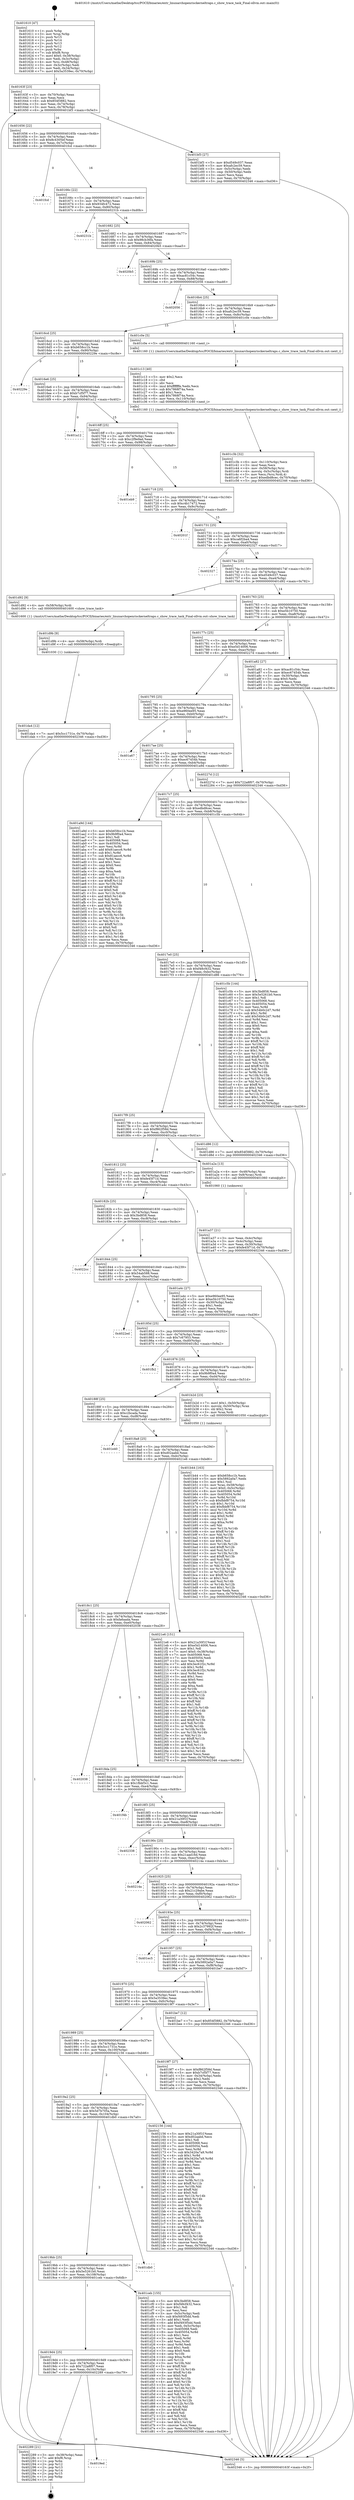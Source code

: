 digraph "0x401610" {
  label = "0x401610 (/mnt/c/Users/mathe/Desktop/tcc/POCII/binaries/extr_linuxarchopenrisckerneltraps.c_show_trace_task_Final-ollvm.out::main(0))"
  labelloc = "t"
  node[shape=record]

  Entry [label="",width=0.3,height=0.3,shape=circle,fillcolor=black,style=filled]
  "0x40163f" [label="{
     0x40163f [23]\l
     | [instrs]\l
     &nbsp;&nbsp;0x40163f \<+3\>: mov -0x70(%rbp),%eax\l
     &nbsp;&nbsp;0x401642 \<+2\>: mov %eax,%ecx\l
     &nbsp;&nbsp;0x401644 \<+6\>: sub $0x854f3882,%ecx\l
     &nbsp;&nbsp;0x40164a \<+3\>: mov %eax,-0x74(%rbp)\l
     &nbsp;&nbsp;0x40164d \<+3\>: mov %ecx,-0x78(%rbp)\l
     &nbsp;&nbsp;0x401650 \<+6\>: je 0000000000401bf3 \<main+0x5e3\>\l
  }"]
  "0x401bf3" [label="{
     0x401bf3 [27]\l
     | [instrs]\l
     &nbsp;&nbsp;0x401bf3 \<+5\>: mov $0xd549c037,%eax\l
     &nbsp;&nbsp;0x401bf8 \<+5\>: mov $0xafc2ec59,%ecx\l
     &nbsp;&nbsp;0x401bfd \<+3\>: mov -0x5c(%rbp),%edx\l
     &nbsp;&nbsp;0x401c00 \<+3\>: cmp -0x50(%rbp),%edx\l
     &nbsp;&nbsp;0x401c03 \<+3\>: cmovl %ecx,%eax\l
     &nbsp;&nbsp;0x401c06 \<+3\>: mov %eax,-0x70(%rbp)\l
     &nbsp;&nbsp;0x401c09 \<+5\>: jmp 0000000000402346 \<main+0xd36\>\l
  }"]
  "0x401656" [label="{
     0x401656 [22]\l
     | [instrs]\l
     &nbsp;&nbsp;0x401656 \<+5\>: jmp 000000000040165b \<main+0x4b\>\l
     &nbsp;&nbsp;0x40165b \<+3\>: mov -0x74(%rbp),%eax\l
     &nbsp;&nbsp;0x40165e \<+5\>: sub $0x8c4305ef,%eax\l
     &nbsp;&nbsp;0x401663 \<+3\>: mov %eax,-0x7c(%rbp)\l
     &nbsp;&nbsp;0x401666 \<+6\>: je 0000000000401fcd \<main+0x9bd\>\l
  }"]
  Exit [label="",width=0.3,height=0.3,shape=circle,fillcolor=black,style=filled,peripheries=2]
  "0x401fcd" [label="{
     0x401fcd\l
  }", style=dashed]
  "0x40166c" [label="{
     0x40166c [22]\l
     | [instrs]\l
     &nbsp;&nbsp;0x40166c \<+5\>: jmp 0000000000401671 \<main+0x61\>\l
     &nbsp;&nbsp;0x401671 \<+3\>: mov -0x74(%rbp),%eax\l
     &nbsp;&nbsp;0x401674 \<+5\>: sub $0x934fc472,%eax\l
     &nbsp;&nbsp;0x401679 \<+3\>: mov %eax,-0x80(%rbp)\l
     &nbsp;&nbsp;0x40167c \<+6\>: je 000000000040231b \<main+0xd0b\>\l
  }"]
  "0x4019ed" [label="{
     0x4019ed\l
  }", style=dashed]
  "0x40231b" [label="{
     0x40231b\l
  }", style=dashed]
  "0x401682" [label="{
     0x401682 [25]\l
     | [instrs]\l
     &nbsp;&nbsp;0x401682 \<+5\>: jmp 0000000000401687 \<main+0x77\>\l
     &nbsp;&nbsp;0x401687 \<+3\>: mov -0x74(%rbp),%eax\l
     &nbsp;&nbsp;0x40168a \<+5\>: sub $0x98cb36fa,%eax\l
     &nbsp;&nbsp;0x40168f \<+6\>: mov %eax,-0x84(%rbp)\l
     &nbsp;&nbsp;0x401695 \<+6\>: je 00000000004020b5 \<main+0xaa5\>\l
  }"]
  "0x402289" [label="{
     0x402289 [21]\l
     | [instrs]\l
     &nbsp;&nbsp;0x402289 \<+3\>: mov -0x38(%rbp),%eax\l
     &nbsp;&nbsp;0x40228c \<+7\>: add $0xf8,%rsp\l
     &nbsp;&nbsp;0x402293 \<+1\>: pop %rbx\l
     &nbsp;&nbsp;0x402294 \<+2\>: pop %r12\l
     &nbsp;&nbsp;0x402296 \<+2\>: pop %r13\l
     &nbsp;&nbsp;0x402298 \<+2\>: pop %r14\l
     &nbsp;&nbsp;0x40229a \<+2\>: pop %r15\l
     &nbsp;&nbsp;0x40229c \<+1\>: pop %rbp\l
     &nbsp;&nbsp;0x40229d \<+1\>: ret\l
  }"]
  "0x4020b5" [label="{
     0x4020b5\l
  }", style=dashed]
  "0x40169b" [label="{
     0x40169b [25]\l
     | [instrs]\l
     &nbsp;&nbsp;0x40169b \<+5\>: jmp 00000000004016a0 \<main+0x90\>\l
     &nbsp;&nbsp;0x4016a0 \<+3\>: mov -0x74(%rbp),%eax\l
     &nbsp;&nbsp;0x4016a3 \<+5\>: sub $0xac81c54c,%eax\l
     &nbsp;&nbsp;0x4016a8 \<+6\>: mov %eax,-0x88(%rbp)\l
     &nbsp;&nbsp;0x4016ae \<+6\>: je 0000000000402056 \<main+0xa46\>\l
  }"]
  "0x401da4" [label="{
     0x401da4 [12]\l
     | [instrs]\l
     &nbsp;&nbsp;0x401da4 \<+7\>: movl $0x5cc1731e,-0x70(%rbp)\l
     &nbsp;&nbsp;0x401dab \<+5\>: jmp 0000000000402346 \<main+0xd36\>\l
  }"]
  "0x402056" [label="{
     0x402056\l
  }", style=dashed]
  "0x4016b4" [label="{
     0x4016b4 [25]\l
     | [instrs]\l
     &nbsp;&nbsp;0x4016b4 \<+5\>: jmp 00000000004016b9 \<main+0xa9\>\l
     &nbsp;&nbsp;0x4016b9 \<+3\>: mov -0x74(%rbp),%eax\l
     &nbsp;&nbsp;0x4016bc \<+5\>: sub $0xafc2ec59,%eax\l
     &nbsp;&nbsp;0x4016c1 \<+6\>: mov %eax,-0x8c(%rbp)\l
     &nbsp;&nbsp;0x4016c7 \<+6\>: je 0000000000401c0e \<main+0x5fe\>\l
  }"]
  "0x401d9b" [label="{
     0x401d9b [9]\l
     | [instrs]\l
     &nbsp;&nbsp;0x401d9b \<+4\>: mov -0x58(%rbp),%rdi\l
     &nbsp;&nbsp;0x401d9f \<+5\>: call 0000000000401030 \<free@plt\>\l
     | [calls]\l
     &nbsp;&nbsp;0x401030 \{1\} (unknown)\l
  }"]
  "0x401c0e" [label="{
     0x401c0e [5]\l
     | [instrs]\l
     &nbsp;&nbsp;0x401c0e \<+5\>: call 0000000000401160 \<next_i\>\l
     | [calls]\l
     &nbsp;&nbsp;0x401160 \{1\} (/mnt/c/Users/mathe/Desktop/tcc/POCII/binaries/extr_linuxarchopenrisckerneltraps.c_show_trace_task_Final-ollvm.out::next_i)\l
  }"]
  "0x4016cd" [label="{
     0x4016cd [25]\l
     | [instrs]\l
     &nbsp;&nbsp;0x4016cd \<+5\>: jmp 00000000004016d2 \<main+0xc2\>\l
     &nbsp;&nbsp;0x4016d2 \<+3\>: mov -0x74(%rbp),%eax\l
     &nbsp;&nbsp;0x4016d5 \<+5\>: sub $0xb658cc1b,%eax\l
     &nbsp;&nbsp;0x4016da \<+6\>: mov %eax,-0x90(%rbp)\l
     &nbsp;&nbsp;0x4016e0 \<+6\>: je 000000000040229e \<main+0xc8e\>\l
  }"]
  "0x4019d4" [label="{
     0x4019d4 [25]\l
     | [instrs]\l
     &nbsp;&nbsp;0x4019d4 \<+5\>: jmp 00000000004019d9 \<main+0x3c9\>\l
     &nbsp;&nbsp;0x4019d9 \<+3\>: mov -0x74(%rbp),%eax\l
     &nbsp;&nbsp;0x4019dc \<+5\>: sub $0x722a8f07,%eax\l
     &nbsp;&nbsp;0x4019e1 \<+6\>: mov %eax,-0x10c(%rbp)\l
     &nbsp;&nbsp;0x4019e7 \<+6\>: je 0000000000402289 \<main+0xc79\>\l
  }"]
  "0x40229e" [label="{
     0x40229e\l
  }", style=dashed]
  "0x4016e6" [label="{
     0x4016e6 [25]\l
     | [instrs]\l
     &nbsp;&nbsp;0x4016e6 \<+5\>: jmp 00000000004016eb \<main+0xdb\>\l
     &nbsp;&nbsp;0x4016eb \<+3\>: mov -0x74(%rbp),%eax\l
     &nbsp;&nbsp;0x4016ee \<+5\>: sub $0xb7cf5f77,%eax\l
     &nbsp;&nbsp;0x4016f3 \<+6\>: mov %eax,-0x94(%rbp)\l
     &nbsp;&nbsp;0x4016f9 \<+6\>: je 0000000000401a12 \<main+0x402\>\l
  }"]
  "0x401ceb" [label="{
     0x401ceb [155]\l
     | [instrs]\l
     &nbsp;&nbsp;0x401ceb \<+5\>: mov $0x3bd858,%eax\l
     &nbsp;&nbsp;0x401cf0 \<+5\>: mov $0xf48cf432,%ecx\l
     &nbsp;&nbsp;0x401cf5 \<+2\>: mov $0x1,%dl\l
     &nbsp;&nbsp;0x401cf7 \<+2\>: xor %esi,%esi\l
     &nbsp;&nbsp;0x401cf9 \<+3\>: mov -0x5c(%rbp),%edi\l
     &nbsp;&nbsp;0x401cfc \<+6\>: sub $0xf493f5dd,%edi\l
     &nbsp;&nbsp;0x401d02 \<+3\>: add $0x1,%edi\l
     &nbsp;&nbsp;0x401d05 \<+6\>: add $0xf493f5dd,%edi\l
     &nbsp;&nbsp;0x401d0b \<+3\>: mov %edi,-0x5c(%rbp)\l
     &nbsp;&nbsp;0x401d0e \<+7\>: mov 0x405068,%edi\l
     &nbsp;&nbsp;0x401d15 \<+8\>: mov 0x405054,%r8d\l
     &nbsp;&nbsp;0x401d1d \<+3\>: sub $0x1,%esi\l
     &nbsp;&nbsp;0x401d20 \<+3\>: mov %edi,%r9d\l
     &nbsp;&nbsp;0x401d23 \<+3\>: add %esi,%r9d\l
     &nbsp;&nbsp;0x401d26 \<+4\>: imul %r9d,%edi\l
     &nbsp;&nbsp;0x401d2a \<+3\>: and $0x1,%edi\l
     &nbsp;&nbsp;0x401d2d \<+3\>: cmp $0x0,%edi\l
     &nbsp;&nbsp;0x401d30 \<+4\>: sete %r10b\l
     &nbsp;&nbsp;0x401d34 \<+4\>: cmp $0xa,%r8d\l
     &nbsp;&nbsp;0x401d38 \<+4\>: setl %r11b\l
     &nbsp;&nbsp;0x401d3c \<+3\>: mov %r10b,%bl\l
     &nbsp;&nbsp;0x401d3f \<+3\>: xor $0xff,%bl\l
     &nbsp;&nbsp;0x401d42 \<+3\>: mov %r11b,%r14b\l
     &nbsp;&nbsp;0x401d45 \<+4\>: xor $0xff,%r14b\l
     &nbsp;&nbsp;0x401d49 \<+3\>: xor $0x0,%dl\l
     &nbsp;&nbsp;0x401d4c \<+3\>: mov %bl,%r15b\l
     &nbsp;&nbsp;0x401d4f \<+4\>: and $0x0,%r15b\l
     &nbsp;&nbsp;0x401d53 \<+3\>: and %dl,%r10b\l
     &nbsp;&nbsp;0x401d56 \<+3\>: mov %r14b,%r12b\l
     &nbsp;&nbsp;0x401d59 \<+4\>: and $0x0,%r12b\l
     &nbsp;&nbsp;0x401d5d \<+3\>: and %dl,%r11b\l
     &nbsp;&nbsp;0x401d60 \<+3\>: or %r10b,%r15b\l
     &nbsp;&nbsp;0x401d63 \<+3\>: or %r11b,%r12b\l
     &nbsp;&nbsp;0x401d66 \<+3\>: xor %r12b,%r15b\l
     &nbsp;&nbsp;0x401d69 \<+3\>: or %r14b,%bl\l
     &nbsp;&nbsp;0x401d6c \<+3\>: xor $0xff,%bl\l
     &nbsp;&nbsp;0x401d6f \<+3\>: or $0x0,%dl\l
     &nbsp;&nbsp;0x401d72 \<+2\>: and %dl,%bl\l
     &nbsp;&nbsp;0x401d74 \<+3\>: or %bl,%r15b\l
     &nbsp;&nbsp;0x401d77 \<+4\>: test $0x1,%r15b\l
     &nbsp;&nbsp;0x401d7b \<+3\>: cmovne %ecx,%eax\l
     &nbsp;&nbsp;0x401d7e \<+3\>: mov %eax,-0x70(%rbp)\l
     &nbsp;&nbsp;0x401d81 \<+5\>: jmp 0000000000402346 \<main+0xd36\>\l
  }"]
  "0x401a12" [label="{
     0x401a12\l
  }", style=dashed]
  "0x4016ff" [label="{
     0x4016ff [25]\l
     | [instrs]\l
     &nbsp;&nbsp;0x4016ff \<+5\>: jmp 0000000000401704 \<main+0xf4\>\l
     &nbsp;&nbsp;0x401704 \<+3\>: mov -0x74(%rbp),%eax\l
     &nbsp;&nbsp;0x401707 \<+5\>: sub $0xc2f9e9ad,%eax\l
     &nbsp;&nbsp;0x40170c \<+6\>: mov %eax,-0x98(%rbp)\l
     &nbsp;&nbsp;0x401712 \<+6\>: je 0000000000401eb9 \<main+0x8a9\>\l
  }"]
  "0x4019bb" [label="{
     0x4019bb [25]\l
     | [instrs]\l
     &nbsp;&nbsp;0x4019bb \<+5\>: jmp 00000000004019c0 \<main+0x3b0\>\l
     &nbsp;&nbsp;0x4019c0 \<+3\>: mov -0x74(%rbp),%eax\l
     &nbsp;&nbsp;0x4019c3 \<+5\>: sub $0x5e5261b0,%eax\l
     &nbsp;&nbsp;0x4019c8 \<+6\>: mov %eax,-0x108(%rbp)\l
     &nbsp;&nbsp;0x4019ce \<+6\>: je 0000000000401ceb \<main+0x6db\>\l
  }"]
  "0x401eb9" [label="{
     0x401eb9\l
  }", style=dashed]
  "0x401718" [label="{
     0x401718 [25]\l
     | [instrs]\l
     &nbsp;&nbsp;0x401718 \<+5\>: jmp 000000000040171d \<main+0x10d\>\l
     &nbsp;&nbsp;0x40171d \<+3\>: mov -0x74(%rbp),%eax\l
     &nbsp;&nbsp;0x401720 \<+5\>: sub $0xc4b17472,%eax\l
     &nbsp;&nbsp;0x401725 \<+6\>: mov %eax,-0x9c(%rbp)\l
     &nbsp;&nbsp;0x40172b \<+6\>: je 000000000040201f \<main+0xa0f\>\l
  }"]
  "0x401db0" [label="{
     0x401db0\l
  }", style=dashed]
  "0x40201f" [label="{
     0x40201f\l
  }", style=dashed]
  "0x401731" [label="{
     0x401731 [25]\l
     | [instrs]\l
     &nbsp;&nbsp;0x401731 \<+5\>: jmp 0000000000401736 \<main+0x126\>\l
     &nbsp;&nbsp;0x401736 \<+3\>: mov -0x74(%rbp),%eax\l
     &nbsp;&nbsp;0x401739 \<+5\>: sub $0xca6f2ba4,%eax\l
     &nbsp;&nbsp;0x40173e \<+6\>: mov %eax,-0xa0(%rbp)\l
     &nbsp;&nbsp;0x401744 \<+6\>: je 0000000000402327 \<main+0xd17\>\l
  }"]
  "0x4019a2" [label="{
     0x4019a2 [25]\l
     | [instrs]\l
     &nbsp;&nbsp;0x4019a2 \<+5\>: jmp 00000000004019a7 \<main+0x397\>\l
     &nbsp;&nbsp;0x4019a7 \<+3\>: mov -0x74(%rbp),%eax\l
     &nbsp;&nbsp;0x4019aa \<+5\>: sub $0x5d7b705a,%eax\l
     &nbsp;&nbsp;0x4019af \<+6\>: mov %eax,-0x104(%rbp)\l
     &nbsp;&nbsp;0x4019b5 \<+6\>: je 0000000000401db0 \<main+0x7a0\>\l
  }"]
  "0x402327" [label="{
     0x402327\l
  }", style=dashed]
  "0x40174a" [label="{
     0x40174a [25]\l
     | [instrs]\l
     &nbsp;&nbsp;0x40174a \<+5\>: jmp 000000000040174f \<main+0x13f\>\l
     &nbsp;&nbsp;0x40174f \<+3\>: mov -0x74(%rbp),%eax\l
     &nbsp;&nbsp;0x401752 \<+5\>: sub $0xd549c037,%eax\l
     &nbsp;&nbsp;0x401757 \<+6\>: mov %eax,-0xa4(%rbp)\l
     &nbsp;&nbsp;0x40175d \<+6\>: je 0000000000401d92 \<main+0x782\>\l
  }"]
  "0x402156" [label="{
     0x402156 [144]\l
     | [instrs]\l
     &nbsp;&nbsp;0x402156 \<+5\>: mov $0x21a30f1f,%eax\l
     &nbsp;&nbsp;0x40215b \<+5\>: mov $0xd02aabd,%ecx\l
     &nbsp;&nbsp;0x402160 \<+2\>: mov $0x1,%dl\l
     &nbsp;&nbsp;0x402162 \<+7\>: mov 0x405068,%esi\l
     &nbsp;&nbsp;0x402169 \<+7\>: mov 0x405054,%edi\l
     &nbsp;&nbsp;0x402170 \<+3\>: mov %esi,%r8d\l
     &nbsp;&nbsp;0x402173 \<+7\>: sub $0x3420a7a9,%r8d\l
     &nbsp;&nbsp;0x40217a \<+4\>: sub $0x1,%r8d\l
     &nbsp;&nbsp;0x40217e \<+7\>: add $0x3420a7a9,%r8d\l
     &nbsp;&nbsp;0x402185 \<+4\>: imul %r8d,%esi\l
     &nbsp;&nbsp;0x402189 \<+3\>: and $0x1,%esi\l
     &nbsp;&nbsp;0x40218c \<+3\>: cmp $0x0,%esi\l
     &nbsp;&nbsp;0x40218f \<+4\>: sete %r9b\l
     &nbsp;&nbsp;0x402193 \<+3\>: cmp $0xa,%edi\l
     &nbsp;&nbsp;0x402196 \<+4\>: setl %r10b\l
     &nbsp;&nbsp;0x40219a \<+3\>: mov %r9b,%r11b\l
     &nbsp;&nbsp;0x40219d \<+4\>: xor $0xff,%r11b\l
     &nbsp;&nbsp;0x4021a1 \<+3\>: mov %r10b,%bl\l
     &nbsp;&nbsp;0x4021a4 \<+3\>: xor $0xff,%bl\l
     &nbsp;&nbsp;0x4021a7 \<+3\>: xor $0x0,%dl\l
     &nbsp;&nbsp;0x4021aa \<+3\>: mov %r11b,%r14b\l
     &nbsp;&nbsp;0x4021ad \<+4\>: and $0x0,%r14b\l
     &nbsp;&nbsp;0x4021b1 \<+3\>: and %dl,%r9b\l
     &nbsp;&nbsp;0x4021b4 \<+3\>: mov %bl,%r15b\l
     &nbsp;&nbsp;0x4021b7 \<+4\>: and $0x0,%r15b\l
     &nbsp;&nbsp;0x4021bb \<+3\>: and %dl,%r10b\l
     &nbsp;&nbsp;0x4021be \<+3\>: or %r9b,%r14b\l
     &nbsp;&nbsp;0x4021c1 \<+3\>: or %r10b,%r15b\l
     &nbsp;&nbsp;0x4021c4 \<+3\>: xor %r15b,%r14b\l
     &nbsp;&nbsp;0x4021c7 \<+3\>: or %bl,%r11b\l
     &nbsp;&nbsp;0x4021ca \<+4\>: xor $0xff,%r11b\l
     &nbsp;&nbsp;0x4021ce \<+3\>: or $0x0,%dl\l
     &nbsp;&nbsp;0x4021d1 \<+3\>: and %dl,%r11b\l
     &nbsp;&nbsp;0x4021d4 \<+3\>: or %r11b,%r14b\l
     &nbsp;&nbsp;0x4021d7 \<+4\>: test $0x1,%r14b\l
     &nbsp;&nbsp;0x4021db \<+3\>: cmovne %ecx,%eax\l
     &nbsp;&nbsp;0x4021de \<+3\>: mov %eax,-0x70(%rbp)\l
     &nbsp;&nbsp;0x4021e1 \<+5\>: jmp 0000000000402346 \<main+0xd36\>\l
  }"]
  "0x401d92" [label="{
     0x401d92 [9]\l
     | [instrs]\l
     &nbsp;&nbsp;0x401d92 \<+4\>: mov -0x58(%rbp),%rdi\l
     &nbsp;&nbsp;0x401d96 \<+5\>: call 0000000000401600 \<show_trace_task\>\l
     | [calls]\l
     &nbsp;&nbsp;0x401600 \{1\} (/mnt/c/Users/mathe/Desktop/tcc/POCII/binaries/extr_linuxarchopenrisckerneltraps.c_show_trace_task_Final-ollvm.out::show_trace_task)\l
  }"]
  "0x401763" [label="{
     0x401763 [25]\l
     | [instrs]\l
     &nbsp;&nbsp;0x401763 \<+5\>: jmp 0000000000401768 \<main+0x158\>\l
     &nbsp;&nbsp;0x401768 \<+3\>: mov -0x74(%rbp),%eax\l
     &nbsp;&nbsp;0x40176b \<+5\>: sub $0xe5b10750,%eax\l
     &nbsp;&nbsp;0x401770 \<+6\>: mov %eax,-0xa8(%rbp)\l
     &nbsp;&nbsp;0x401776 \<+6\>: je 0000000000401a82 \<main+0x472\>\l
  }"]
  "0x401c3b" [label="{
     0x401c3b [32]\l
     | [instrs]\l
     &nbsp;&nbsp;0x401c3b \<+6\>: mov -0x110(%rbp),%ecx\l
     &nbsp;&nbsp;0x401c41 \<+3\>: imul %eax,%ecx\l
     &nbsp;&nbsp;0x401c44 \<+4\>: mov -0x58(%rbp),%rsi\l
     &nbsp;&nbsp;0x401c48 \<+4\>: movslq -0x5c(%rbp),%rdi\l
     &nbsp;&nbsp;0x401c4c \<+3\>: mov %ecx,(%rsi,%rdi,4)\l
     &nbsp;&nbsp;0x401c4f \<+7\>: movl $0xedbd8cec,-0x70(%rbp)\l
     &nbsp;&nbsp;0x401c56 \<+5\>: jmp 0000000000402346 \<main+0xd36\>\l
  }"]
  "0x401a82" [label="{
     0x401a82 [27]\l
     | [instrs]\l
     &nbsp;&nbsp;0x401a82 \<+5\>: mov $0xac81c54c,%eax\l
     &nbsp;&nbsp;0x401a87 \<+5\>: mov $0xec67454b,%ecx\l
     &nbsp;&nbsp;0x401a8c \<+3\>: mov -0x30(%rbp),%edx\l
     &nbsp;&nbsp;0x401a8f \<+3\>: cmp $0x0,%edx\l
     &nbsp;&nbsp;0x401a92 \<+3\>: cmove %ecx,%eax\l
     &nbsp;&nbsp;0x401a95 \<+3\>: mov %eax,-0x70(%rbp)\l
     &nbsp;&nbsp;0x401a98 \<+5\>: jmp 0000000000402346 \<main+0xd36\>\l
  }"]
  "0x40177c" [label="{
     0x40177c [25]\l
     | [instrs]\l
     &nbsp;&nbsp;0x40177c \<+5\>: jmp 0000000000401781 \<main+0x171\>\l
     &nbsp;&nbsp;0x401781 \<+3\>: mov -0x74(%rbp),%eax\l
     &nbsp;&nbsp;0x401784 \<+5\>: sub $0xe5d14006,%eax\l
     &nbsp;&nbsp;0x401789 \<+6\>: mov %eax,-0xac(%rbp)\l
     &nbsp;&nbsp;0x40178f \<+6\>: je 000000000040227d \<main+0xc6d\>\l
  }"]
  "0x401c13" [label="{
     0x401c13 [40]\l
     | [instrs]\l
     &nbsp;&nbsp;0x401c13 \<+5\>: mov $0x2,%ecx\l
     &nbsp;&nbsp;0x401c18 \<+1\>: cltd\l
     &nbsp;&nbsp;0x401c19 \<+2\>: idiv %ecx\l
     &nbsp;&nbsp;0x401c1b \<+6\>: imul $0xfffffffe,%edx,%ecx\l
     &nbsp;&nbsp;0x401c21 \<+6\>: sub $0x7868f74a,%ecx\l
     &nbsp;&nbsp;0x401c27 \<+3\>: add $0x1,%ecx\l
     &nbsp;&nbsp;0x401c2a \<+6\>: add $0x7868f74a,%ecx\l
     &nbsp;&nbsp;0x401c30 \<+6\>: mov %ecx,-0x110(%rbp)\l
     &nbsp;&nbsp;0x401c36 \<+5\>: call 0000000000401160 \<next_i\>\l
     | [calls]\l
     &nbsp;&nbsp;0x401160 \{1\} (/mnt/c/Users/mathe/Desktop/tcc/POCII/binaries/extr_linuxarchopenrisckerneltraps.c_show_trace_task_Final-ollvm.out::next_i)\l
  }"]
  "0x40227d" [label="{
     0x40227d [12]\l
     | [instrs]\l
     &nbsp;&nbsp;0x40227d \<+7\>: movl $0x722a8f07,-0x70(%rbp)\l
     &nbsp;&nbsp;0x402284 \<+5\>: jmp 0000000000402346 \<main+0xd36\>\l
  }"]
  "0x401795" [label="{
     0x401795 [25]\l
     | [instrs]\l
     &nbsp;&nbsp;0x401795 \<+5\>: jmp 000000000040179a \<main+0x18a\>\l
     &nbsp;&nbsp;0x40179a \<+3\>: mov -0x74(%rbp),%eax\l
     &nbsp;&nbsp;0x40179d \<+5\>: sub $0xe960ee95,%eax\l
     &nbsp;&nbsp;0x4017a2 \<+6\>: mov %eax,-0xb0(%rbp)\l
     &nbsp;&nbsp;0x4017a8 \<+6\>: je 0000000000401a67 \<main+0x457\>\l
  }"]
  "0x401b44" [label="{
     0x401b44 [163]\l
     | [instrs]\l
     &nbsp;&nbsp;0x401b44 \<+5\>: mov $0xb658cc1b,%ecx\l
     &nbsp;&nbsp;0x401b49 \<+5\>: mov $0x5892a0a7,%edx\l
     &nbsp;&nbsp;0x401b4e \<+3\>: mov $0x1,%sil\l
     &nbsp;&nbsp;0x401b51 \<+4\>: mov %rax,-0x58(%rbp)\l
     &nbsp;&nbsp;0x401b55 \<+7\>: movl $0x0,-0x5c(%rbp)\l
     &nbsp;&nbsp;0x401b5c \<+8\>: mov 0x405068,%r8d\l
     &nbsp;&nbsp;0x401b64 \<+8\>: mov 0x405054,%r9d\l
     &nbsp;&nbsp;0x401b6c \<+3\>: mov %r8d,%r10d\l
     &nbsp;&nbsp;0x401b6f \<+7\>: sub $0xfbbf8754,%r10d\l
     &nbsp;&nbsp;0x401b76 \<+4\>: sub $0x1,%r10d\l
     &nbsp;&nbsp;0x401b7a \<+7\>: add $0xfbbf8754,%r10d\l
     &nbsp;&nbsp;0x401b81 \<+4\>: imul %r10d,%r8d\l
     &nbsp;&nbsp;0x401b85 \<+4\>: and $0x1,%r8d\l
     &nbsp;&nbsp;0x401b89 \<+4\>: cmp $0x0,%r8d\l
     &nbsp;&nbsp;0x401b8d \<+4\>: sete %r11b\l
     &nbsp;&nbsp;0x401b91 \<+4\>: cmp $0xa,%r9d\l
     &nbsp;&nbsp;0x401b95 \<+3\>: setl %bl\l
     &nbsp;&nbsp;0x401b98 \<+3\>: mov %r11b,%r14b\l
     &nbsp;&nbsp;0x401b9b \<+4\>: xor $0xff,%r14b\l
     &nbsp;&nbsp;0x401b9f \<+3\>: mov %bl,%r15b\l
     &nbsp;&nbsp;0x401ba2 \<+4\>: xor $0xff,%r15b\l
     &nbsp;&nbsp;0x401ba6 \<+4\>: xor $0x1,%sil\l
     &nbsp;&nbsp;0x401baa \<+3\>: mov %r14b,%r12b\l
     &nbsp;&nbsp;0x401bad \<+4\>: and $0xff,%r12b\l
     &nbsp;&nbsp;0x401bb1 \<+3\>: and %sil,%r11b\l
     &nbsp;&nbsp;0x401bb4 \<+3\>: mov %r15b,%r13b\l
     &nbsp;&nbsp;0x401bb7 \<+4\>: and $0xff,%r13b\l
     &nbsp;&nbsp;0x401bbb \<+3\>: and %sil,%bl\l
     &nbsp;&nbsp;0x401bbe \<+3\>: or %r11b,%r12b\l
     &nbsp;&nbsp;0x401bc1 \<+3\>: or %bl,%r13b\l
     &nbsp;&nbsp;0x401bc4 \<+3\>: xor %r13b,%r12b\l
     &nbsp;&nbsp;0x401bc7 \<+3\>: or %r15b,%r14b\l
     &nbsp;&nbsp;0x401bca \<+4\>: xor $0xff,%r14b\l
     &nbsp;&nbsp;0x401bce \<+4\>: or $0x1,%sil\l
     &nbsp;&nbsp;0x401bd2 \<+3\>: and %sil,%r14b\l
     &nbsp;&nbsp;0x401bd5 \<+3\>: or %r14b,%r12b\l
     &nbsp;&nbsp;0x401bd8 \<+4\>: test $0x1,%r12b\l
     &nbsp;&nbsp;0x401bdc \<+3\>: cmovne %edx,%ecx\l
     &nbsp;&nbsp;0x401bdf \<+3\>: mov %ecx,-0x70(%rbp)\l
     &nbsp;&nbsp;0x401be2 \<+5\>: jmp 0000000000402346 \<main+0xd36\>\l
  }"]
  "0x401a67" [label="{
     0x401a67\l
  }", style=dashed]
  "0x4017ae" [label="{
     0x4017ae [25]\l
     | [instrs]\l
     &nbsp;&nbsp;0x4017ae \<+5\>: jmp 00000000004017b3 \<main+0x1a3\>\l
     &nbsp;&nbsp;0x4017b3 \<+3\>: mov -0x74(%rbp),%eax\l
     &nbsp;&nbsp;0x4017b6 \<+5\>: sub $0xec67454b,%eax\l
     &nbsp;&nbsp;0x4017bb \<+6\>: mov %eax,-0xb4(%rbp)\l
     &nbsp;&nbsp;0x4017c1 \<+6\>: je 0000000000401a9d \<main+0x48d\>\l
  }"]
  "0x401a37" [label="{
     0x401a37 [21]\l
     | [instrs]\l
     &nbsp;&nbsp;0x401a37 \<+3\>: mov %eax,-0x4c(%rbp)\l
     &nbsp;&nbsp;0x401a3a \<+3\>: mov -0x4c(%rbp),%eax\l
     &nbsp;&nbsp;0x401a3d \<+3\>: mov %eax,-0x30(%rbp)\l
     &nbsp;&nbsp;0x401a40 \<+7\>: movl $0xfe45f71d,-0x70(%rbp)\l
     &nbsp;&nbsp;0x401a47 \<+5\>: jmp 0000000000402346 \<main+0xd36\>\l
  }"]
  "0x401a9d" [label="{
     0x401a9d [144]\l
     | [instrs]\l
     &nbsp;&nbsp;0x401a9d \<+5\>: mov $0xb658cc1b,%eax\l
     &nbsp;&nbsp;0x401aa2 \<+5\>: mov $0x9b9f0a4,%ecx\l
     &nbsp;&nbsp;0x401aa7 \<+2\>: mov $0x1,%dl\l
     &nbsp;&nbsp;0x401aa9 \<+7\>: mov 0x405068,%esi\l
     &nbsp;&nbsp;0x401ab0 \<+7\>: mov 0x405054,%edi\l
     &nbsp;&nbsp;0x401ab7 \<+3\>: mov %esi,%r8d\l
     &nbsp;&nbsp;0x401aba \<+7\>: add $0x81aecc6,%r8d\l
     &nbsp;&nbsp;0x401ac1 \<+4\>: sub $0x1,%r8d\l
     &nbsp;&nbsp;0x401ac5 \<+7\>: sub $0x81aecc6,%r8d\l
     &nbsp;&nbsp;0x401acc \<+4\>: imul %r8d,%esi\l
     &nbsp;&nbsp;0x401ad0 \<+3\>: and $0x1,%esi\l
     &nbsp;&nbsp;0x401ad3 \<+3\>: cmp $0x0,%esi\l
     &nbsp;&nbsp;0x401ad6 \<+4\>: sete %r9b\l
     &nbsp;&nbsp;0x401ada \<+3\>: cmp $0xa,%edi\l
     &nbsp;&nbsp;0x401add \<+4\>: setl %r10b\l
     &nbsp;&nbsp;0x401ae1 \<+3\>: mov %r9b,%r11b\l
     &nbsp;&nbsp;0x401ae4 \<+4\>: xor $0xff,%r11b\l
     &nbsp;&nbsp;0x401ae8 \<+3\>: mov %r10b,%bl\l
     &nbsp;&nbsp;0x401aeb \<+3\>: xor $0xff,%bl\l
     &nbsp;&nbsp;0x401aee \<+3\>: xor $0x0,%dl\l
     &nbsp;&nbsp;0x401af1 \<+3\>: mov %r11b,%r14b\l
     &nbsp;&nbsp;0x401af4 \<+4\>: and $0x0,%r14b\l
     &nbsp;&nbsp;0x401af8 \<+3\>: and %dl,%r9b\l
     &nbsp;&nbsp;0x401afb \<+3\>: mov %bl,%r15b\l
     &nbsp;&nbsp;0x401afe \<+4\>: and $0x0,%r15b\l
     &nbsp;&nbsp;0x401b02 \<+3\>: and %dl,%r10b\l
     &nbsp;&nbsp;0x401b05 \<+3\>: or %r9b,%r14b\l
     &nbsp;&nbsp;0x401b08 \<+3\>: or %r10b,%r15b\l
     &nbsp;&nbsp;0x401b0b \<+3\>: xor %r15b,%r14b\l
     &nbsp;&nbsp;0x401b0e \<+3\>: or %bl,%r11b\l
     &nbsp;&nbsp;0x401b11 \<+4\>: xor $0xff,%r11b\l
     &nbsp;&nbsp;0x401b15 \<+3\>: or $0x0,%dl\l
     &nbsp;&nbsp;0x401b18 \<+3\>: and %dl,%r11b\l
     &nbsp;&nbsp;0x401b1b \<+3\>: or %r11b,%r14b\l
     &nbsp;&nbsp;0x401b1e \<+4\>: test $0x1,%r14b\l
     &nbsp;&nbsp;0x401b22 \<+3\>: cmovne %ecx,%eax\l
     &nbsp;&nbsp;0x401b25 \<+3\>: mov %eax,-0x70(%rbp)\l
     &nbsp;&nbsp;0x401b28 \<+5\>: jmp 0000000000402346 \<main+0xd36\>\l
  }"]
  "0x4017c7" [label="{
     0x4017c7 [25]\l
     | [instrs]\l
     &nbsp;&nbsp;0x4017c7 \<+5\>: jmp 00000000004017cc \<main+0x1bc\>\l
     &nbsp;&nbsp;0x4017cc \<+3\>: mov -0x74(%rbp),%eax\l
     &nbsp;&nbsp;0x4017cf \<+5\>: sub $0xedbd8cec,%eax\l
     &nbsp;&nbsp;0x4017d4 \<+6\>: mov %eax,-0xb8(%rbp)\l
     &nbsp;&nbsp;0x4017da \<+6\>: je 0000000000401c5b \<main+0x64b\>\l
  }"]
  "0x401610" [label="{
     0x401610 [47]\l
     | [instrs]\l
     &nbsp;&nbsp;0x401610 \<+1\>: push %rbp\l
     &nbsp;&nbsp;0x401611 \<+3\>: mov %rsp,%rbp\l
     &nbsp;&nbsp;0x401614 \<+2\>: push %r15\l
     &nbsp;&nbsp;0x401616 \<+2\>: push %r14\l
     &nbsp;&nbsp;0x401618 \<+2\>: push %r13\l
     &nbsp;&nbsp;0x40161a \<+2\>: push %r12\l
     &nbsp;&nbsp;0x40161c \<+1\>: push %rbx\l
     &nbsp;&nbsp;0x40161d \<+7\>: sub $0xf8,%rsp\l
     &nbsp;&nbsp;0x401624 \<+7\>: movl $0x0,-0x38(%rbp)\l
     &nbsp;&nbsp;0x40162b \<+3\>: mov %edi,-0x3c(%rbp)\l
     &nbsp;&nbsp;0x40162e \<+4\>: mov %rsi,-0x48(%rbp)\l
     &nbsp;&nbsp;0x401632 \<+3\>: mov -0x3c(%rbp),%edi\l
     &nbsp;&nbsp;0x401635 \<+3\>: mov %edi,-0x34(%rbp)\l
     &nbsp;&nbsp;0x401638 \<+7\>: movl $0x5a3539ec,-0x70(%rbp)\l
  }"]
  "0x401c5b" [label="{
     0x401c5b [144]\l
     | [instrs]\l
     &nbsp;&nbsp;0x401c5b \<+5\>: mov $0x3bd858,%eax\l
     &nbsp;&nbsp;0x401c60 \<+5\>: mov $0x5e5261b0,%ecx\l
     &nbsp;&nbsp;0x401c65 \<+2\>: mov $0x1,%dl\l
     &nbsp;&nbsp;0x401c67 \<+7\>: mov 0x405068,%esi\l
     &nbsp;&nbsp;0x401c6e \<+7\>: mov 0x405054,%edi\l
     &nbsp;&nbsp;0x401c75 \<+3\>: mov %esi,%r8d\l
     &nbsp;&nbsp;0x401c78 \<+7\>: sub $0x54b0c2d7,%r8d\l
     &nbsp;&nbsp;0x401c7f \<+4\>: sub $0x1,%r8d\l
     &nbsp;&nbsp;0x401c83 \<+7\>: add $0x54b0c2d7,%r8d\l
     &nbsp;&nbsp;0x401c8a \<+4\>: imul %r8d,%esi\l
     &nbsp;&nbsp;0x401c8e \<+3\>: and $0x1,%esi\l
     &nbsp;&nbsp;0x401c91 \<+3\>: cmp $0x0,%esi\l
     &nbsp;&nbsp;0x401c94 \<+4\>: sete %r9b\l
     &nbsp;&nbsp;0x401c98 \<+3\>: cmp $0xa,%edi\l
     &nbsp;&nbsp;0x401c9b \<+4\>: setl %r10b\l
     &nbsp;&nbsp;0x401c9f \<+3\>: mov %r9b,%r11b\l
     &nbsp;&nbsp;0x401ca2 \<+4\>: xor $0xff,%r11b\l
     &nbsp;&nbsp;0x401ca6 \<+3\>: mov %r10b,%bl\l
     &nbsp;&nbsp;0x401ca9 \<+3\>: xor $0xff,%bl\l
     &nbsp;&nbsp;0x401cac \<+3\>: xor $0x1,%dl\l
     &nbsp;&nbsp;0x401caf \<+3\>: mov %r11b,%r14b\l
     &nbsp;&nbsp;0x401cb2 \<+4\>: and $0xff,%r14b\l
     &nbsp;&nbsp;0x401cb6 \<+3\>: and %dl,%r9b\l
     &nbsp;&nbsp;0x401cb9 \<+3\>: mov %bl,%r15b\l
     &nbsp;&nbsp;0x401cbc \<+4\>: and $0xff,%r15b\l
     &nbsp;&nbsp;0x401cc0 \<+3\>: and %dl,%r10b\l
     &nbsp;&nbsp;0x401cc3 \<+3\>: or %r9b,%r14b\l
     &nbsp;&nbsp;0x401cc6 \<+3\>: or %r10b,%r15b\l
     &nbsp;&nbsp;0x401cc9 \<+3\>: xor %r15b,%r14b\l
     &nbsp;&nbsp;0x401ccc \<+3\>: or %bl,%r11b\l
     &nbsp;&nbsp;0x401ccf \<+4\>: xor $0xff,%r11b\l
     &nbsp;&nbsp;0x401cd3 \<+3\>: or $0x1,%dl\l
     &nbsp;&nbsp;0x401cd6 \<+3\>: and %dl,%r11b\l
     &nbsp;&nbsp;0x401cd9 \<+3\>: or %r11b,%r14b\l
     &nbsp;&nbsp;0x401cdc \<+4\>: test $0x1,%r14b\l
     &nbsp;&nbsp;0x401ce0 \<+3\>: cmovne %ecx,%eax\l
     &nbsp;&nbsp;0x401ce3 \<+3\>: mov %eax,-0x70(%rbp)\l
     &nbsp;&nbsp;0x401ce6 \<+5\>: jmp 0000000000402346 \<main+0xd36\>\l
  }"]
  "0x4017e0" [label="{
     0x4017e0 [25]\l
     | [instrs]\l
     &nbsp;&nbsp;0x4017e0 \<+5\>: jmp 00000000004017e5 \<main+0x1d5\>\l
     &nbsp;&nbsp;0x4017e5 \<+3\>: mov -0x74(%rbp),%eax\l
     &nbsp;&nbsp;0x4017e8 \<+5\>: sub $0xf48cf432,%eax\l
     &nbsp;&nbsp;0x4017ed \<+6\>: mov %eax,-0xbc(%rbp)\l
     &nbsp;&nbsp;0x4017f3 \<+6\>: je 0000000000401d86 \<main+0x776\>\l
  }"]
  "0x402346" [label="{
     0x402346 [5]\l
     | [instrs]\l
     &nbsp;&nbsp;0x402346 \<+5\>: jmp 000000000040163f \<main+0x2f\>\l
  }"]
  "0x401d86" [label="{
     0x401d86 [12]\l
     | [instrs]\l
     &nbsp;&nbsp;0x401d86 \<+7\>: movl $0x854f3882,-0x70(%rbp)\l
     &nbsp;&nbsp;0x401d8d \<+5\>: jmp 0000000000402346 \<main+0xd36\>\l
  }"]
  "0x4017f9" [label="{
     0x4017f9 [25]\l
     | [instrs]\l
     &nbsp;&nbsp;0x4017f9 \<+5\>: jmp 00000000004017fe \<main+0x1ee\>\l
     &nbsp;&nbsp;0x4017fe \<+3\>: mov -0x74(%rbp),%eax\l
     &nbsp;&nbsp;0x401801 \<+5\>: sub $0xf862f58d,%eax\l
     &nbsp;&nbsp;0x401806 \<+6\>: mov %eax,-0xc0(%rbp)\l
     &nbsp;&nbsp;0x40180c \<+6\>: je 0000000000401a2a \<main+0x41a\>\l
  }"]
  "0x401989" [label="{
     0x401989 [25]\l
     | [instrs]\l
     &nbsp;&nbsp;0x401989 \<+5\>: jmp 000000000040198e \<main+0x37e\>\l
     &nbsp;&nbsp;0x40198e \<+3\>: mov -0x74(%rbp),%eax\l
     &nbsp;&nbsp;0x401991 \<+5\>: sub $0x5cc1731e,%eax\l
     &nbsp;&nbsp;0x401996 \<+6\>: mov %eax,-0x100(%rbp)\l
     &nbsp;&nbsp;0x40199c \<+6\>: je 0000000000402156 \<main+0xb46\>\l
  }"]
  "0x401a2a" [label="{
     0x401a2a [13]\l
     | [instrs]\l
     &nbsp;&nbsp;0x401a2a \<+4\>: mov -0x48(%rbp),%rax\l
     &nbsp;&nbsp;0x401a2e \<+4\>: mov 0x8(%rax),%rdi\l
     &nbsp;&nbsp;0x401a32 \<+5\>: call 0000000000401060 \<atoi@plt\>\l
     | [calls]\l
     &nbsp;&nbsp;0x401060 \{1\} (unknown)\l
  }"]
  "0x401812" [label="{
     0x401812 [25]\l
     | [instrs]\l
     &nbsp;&nbsp;0x401812 \<+5\>: jmp 0000000000401817 \<main+0x207\>\l
     &nbsp;&nbsp;0x401817 \<+3\>: mov -0x74(%rbp),%eax\l
     &nbsp;&nbsp;0x40181a \<+5\>: sub $0xfe45f71d,%eax\l
     &nbsp;&nbsp;0x40181f \<+6\>: mov %eax,-0xc4(%rbp)\l
     &nbsp;&nbsp;0x401825 \<+6\>: je 0000000000401a4c \<main+0x43c\>\l
  }"]
  "0x4019f7" [label="{
     0x4019f7 [27]\l
     | [instrs]\l
     &nbsp;&nbsp;0x4019f7 \<+5\>: mov $0xf862f58d,%eax\l
     &nbsp;&nbsp;0x4019fc \<+5\>: mov $0xb7cf5f77,%ecx\l
     &nbsp;&nbsp;0x401a01 \<+3\>: mov -0x34(%rbp),%edx\l
     &nbsp;&nbsp;0x401a04 \<+3\>: cmp $0x2,%edx\l
     &nbsp;&nbsp;0x401a07 \<+3\>: cmovne %ecx,%eax\l
     &nbsp;&nbsp;0x401a0a \<+3\>: mov %eax,-0x70(%rbp)\l
     &nbsp;&nbsp;0x401a0d \<+5\>: jmp 0000000000402346 \<main+0xd36\>\l
  }"]
  "0x401a4c" [label="{
     0x401a4c [27]\l
     | [instrs]\l
     &nbsp;&nbsp;0x401a4c \<+5\>: mov $0xe960ee95,%eax\l
     &nbsp;&nbsp;0x401a51 \<+5\>: mov $0xe5b10750,%ecx\l
     &nbsp;&nbsp;0x401a56 \<+3\>: mov -0x30(%rbp),%edx\l
     &nbsp;&nbsp;0x401a59 \<+3\>: cmp $0x1,%edx\l
     &nbsp;&nbsp;0x401a5c \<+3\>: cmovl %ecx,%eax\l
     &nbsp;&nbsp;0x401a5f \<+3\>: mov %eax,-0x70(%rbp)\l
     &nbsp;&nbsp;0x401a62 \<+5\>: jmp 0000000000402346 \<main+0xd36\>\l
  }"]
  "0x40182b" [label="{
     0x40182b [25]\l
     | [instrs]\l
     &nbsp;&nbsp;0x40182b \<+5\>: jmp 0000000000401830 \<main+0x220\>\l
     &nbsp;&nbsp;0x401830 \<+3\>: mov -0x74(%rbp),%eax\l
     &nbsp;&nbsp;0x401833 \<+5\>: sub $0x3bd858,%eax\l
     &nbsp;&nbsp;0x401838 \<+6\>: mov %eax,-0xc8(%rbp)\l
     &nbsp;&nbsp;0x40183e \<+6\>: je 00000000004022cc \<main+0xcbc\>\l
  }"]
  "0x401970" [label="{
     0x401970 [25]\l
     | [instrs]\l
     &nbsp;&nbsp;0x401970 \<+5\>: jmp 0000000000401975 \<main+0x365\>\l
     &nbsp;&nbsp;0x401975 \<+3\>: mov -0x74(%rbp),%eax\l
     &nbsp;&nbsp;0x401978 \<+5\>: sub $0x5a3539ec,%eax\l
     &nbsp;&nbsp;0x40197d \<+6\>: mov %eax,-0xfc(%rbp)\l
     &nbsp;&nbsp;0x401983 \<+6\>: je 00000000004019f7 \<main+0x3e7\>\l
  }"]
  "0x4022cc" [label="{
     0x4022cc\l
  }", style=dashed]
  "0x401844" [label="{
     0x401844 [25]\l
     | [instrs]\l
     &nbsp;&nbsp;0x401844 \<+5\>: jmp 0000000000401849 \<main+0x239\>\l
     &nbsp;&nbsp;0x401849 \<+3\>: mov -0x74(%rbp),%eax\l
     &nbsp;&nbsp;0x40184c \<+5\>: sub $0x54ab588,%eax\l
     &nbsp;&nbsp;0x401851 \<+6\>: mov %eax,-0xcc(%rbp)\l
     &nbsp;&nbsp;0x401857 \<+6\>: je 00000000004022ed \<main+0xcdd\>\l
  }"]
  "0x401be7" [label="{
     0x401be7 [12]\l
     | [instrs]\l
     &nbsp;&nbsp;0x401be7 \<+7\>: movl $0x854f3882,-0x70(%rbp)\l
     &nbsp;&nbsp;0x401bee \<+5\>: jmp 0000000000402346 \<main+0xd36\>\l
  }"]
  "0x4022ed" [label="{
     0x4022ed\l
  }", style=dashed]
  "0x40185d" [label="{
     0x40185d [25]\l
     | [instrs]\l
     &nbsp;&nbsp;0x40185d \<+5\>: jmp 0000000000401862 \<main+0x252\>\l
     &nbsp;&nbsp;0x401862 \<+3\>: mov -0x74(%rbp),%eax\l
     &nbsp;&nbsp;0x401865 \<+5\>: sub $0x7c67953,%eax\l
     &nbsp;&nbsp;0x40186a \<+6\>: mov %eax,-0xd0(%rbp)\l
     &nbsp;&nbsp;0x401870 \<+6\>: je 0000000000401fb2 \<main+0x9a2\>\l
  }"]
  "0x401957" [label="{
     0x401957 [25]\l
     | [instrs]\l
     &nbsp;&nbsp;0x401957 \<+5\>: jmp 000000000040195c \<main+0x34c\>\l
     &nbsp;&nbsp;0x40195c \<+3\>: mov -0x74(%rbp),%eax\l
     &nbsp;&nbsp;0x40195f \<+5\>: sub $0x5892a0a7,%eax\l
     &nbsp;&nbsp;0x401964 \<+6\>: mov %eax,-0xf8(%rbp)\l
     &nbsp;&nbsp;0x40196a \<+6\>: je 0000000000401be7 \<main+0x5d7\>\l
  }"]
  "0x401fb2" [label="{
     0x401fb2\l
  }", style=dashed]
  "0x401876" [label="{
     0x401876 [25]\l
     | [instrs]\l
     &nbsp;&nbsp;0x401876 \<+5\>: jmp 000000000040187b \<main+0x26b\>\l
     &nbsp;&nbsp;0x40187b \<+3\>: mov -0x74(%rbp),%eax\l
     &nbsp;&nbsp;0x40187e \<+5\>: sub $0x9b9f0a4,%eax\l
     &nbsp;&nbsp;0x401883 \<+6\>: mov %eax,-0xd4(%rbp)\l
     &nbsp;&nbsp;0x401889 \<+6\>: je 0000000000401b2d \<main+0x51d\>\l
  }"]
  "0x401ec5" [label="{
     0x401ec5\l
  }", style=dashed]
  "0x401b2d" [label="{
     0x401b2d [23]\l
     | [instrs]\l
     &nbsp;&nbsp;0x401b2d \<+7\>: movl $0x1,-0x50(%rbp)\l
     &nbsp;&nbsp;0x401b34 \<+4\>: movslq -0x50(%rbp),%rax\l
     &nbsp;&nbsp;0x401b38 \<+4\>: shl $0x2,%rax\l
     &nbsp;&nbsp;0x401b3c \<+3\>: mov %rax,%rdi\l
     &nbsp;&nbsp;0x401b3f \<+5\>: call 0000000000401050 \<malloc@plt\>\l
     | [calls]\l
     &nbsp;&nbsp;0x401050 \{1\} (unknown)\l
  }"]
  "0x40188f" [label="{
     0x40188f [25]\l
     | [instrs]\l
     &nbsp;&nbsp;0x40188f \<+5\>: jmp 0000000000401894 \<main+0x284\>\l
     &nbsp;&nbsp;0x401894 \<+3\>: mov -0x74(%rbp),%eax\l
     &nbsp;&nbsp;0x401897 \<+5\>: sub $0xc2bcada,%eax\l
     &nbsp;&nbsp;0x40189c \<+6\>: mov %eax,-0xd8(%rbp)\l
     &nbsp;&nbsp;0x4018a2 \<+6\>: je 0000000000401e40 \<main+0x830\>\l
  }"]
  "0x40193e" [label="{
     0x40193e [25]\l
     | [instrs]\l
     &nbsp;&nbsp;0x40193e \<+5\>: jmp 0000000000401943 \<main+0x333\>\l
     &nbsp;&nbsp;0x401943 \<+3\>: mov -0x74(%rbp),%eax\l
     &nbsp;&nbsp;0x401946 \<+5\>: sub $0x2c37992f,%eax\l
     &nbsp;&nbsp;0x40194b \<+6\>: mov %eax,-0xf4(%rbp)\l
     &nbsp;&nbsp;0x401951 \<+6\>: je 0000000000401ec5 \<main+0x8b5\>\l
  }"]
  "0x401e40" [label="{
     0x401e40\l
  }", style=dashed]
  "0x4018a8" [label="{
     0x4018a8 [25]\l
     | [instrs]\l
     &nbsp;&nbsp;0x4018a8 \<+5\>: jmp 00000000004018ad \<main+0x29d\>\l
     &nbsp;&nbsp;0x4018ad \<+3\>: mov -0x74(%rbp),%eax\l
     &nbsp;&nbsp;0x4018b0 \<+5\>: sub $0xd02aabd,%eax\l
     &nbsp;&nbsp;0x4018b5 \<+6\>: mov %eax,-0xdc(%rbp)\l
     &nbsp;&nbsp;0x4018bb \<+6\>: je 00000000004021e6 \<main+0xbd6\>\l
  }"]
  "0x402062" [label="{
     0x402062\l
  }", style=dashed]
  "0x4021e6" [label="{
     0x4021e6 [151]\l
     | [instrs]\l
     &nbsp;&nbsp;0x4021e6 \<+5\>: mov $0x21a30f1f,%eax\l
     &nbsp;&nbsp;0x4021eb \<+5\>: mov $0xe5d14006,%ecx\l
     &nbsp;&nbsp;0x4021f0 \<+2\>: mov $0x1,%dl\l
     &nbsp;&nbsp;0x4021f2 \<+7\>: movl $0x0,-0x38(%rbp)\l
     &nbsp;&nbsp;0x4021f9 \<+7\>: mov 0x405068,%esi\l
     &nbsp;&nbsp;0x402200 \<+7\>: mov 0x405054,%edi\l
     &nbsp;&nbsp;0x402207 \<+3\>: mov %esi,%r8d\l
     &nbsp;&nbsp;0x40220a \<+7\>: add $0x3ec61f2c,%r8d\l
     &nbsp;&nbsp;0x402211 \<+4\>: sub $0x1,%r8d\l
     &nbsp;&nbsp;0x402215 \<+7\>: sub $0x3ec61f2c,%r8d\l
     &nbsp;&nbsp;0x40221c \<+4\>: imul %r8d,%esi\l
     &nbsp;&nbsp;0x402220 \<+3\>: and $0x1,%esi\l
     &nbsp;&nbsp;0x402223 \<+3\>: cmp $0x0,%esi\l
     &nbsp;&nbsp;0x402226 \<+4\>: sete %r9b\l
     &nbsp;&nbsp;0x40222a \<+3\>: cmp $0xa,%edi\l
     &nbsp;&nbsp;0x40222d \<+4\>: setl %r10b\l
     &nbsp;&nbsp;0x402231 \<+3\>: mov %r9b,%r11b\l
     &nbsp;&nbsp;0x402234 \<+4\>: xor $0xff,%r11b\l
     &nbsp;&nbsp;0x402238 \<+3\>: mov %r10b,%bl\l
     &nbsp;&nbsp;0x40223b \<+3\>: xor $0xff,%bl\l
     &nbsp;&nbsp;0x40223e \<+3\>: xor $0x1,%dl\l
     &nbsp;&nbsp;0x402241 \<+3\>: mov %r11b,%r14b\l
     &nbsp;&nbsp;0x402244 \<+4\>: and $0xff,%r14b\l
     &nbsp;&nbsp;0x402248 \<+3\>: and %dl,%r9b\l
     &nbsp;&nbsp;0x40224b \<+3\>: mov %bl,%r15b\l
     &nbsp;&nbsp;0x40224e \<+4\>: and $0xff,%r15b\l
     &nbsp;&nbsp;0x402252 \<+3\>: and %dl,%r10b\l
     &nbsp;&nbsp;0x402255 \<+3\>: or %r9b,%r14b\l
     &nbsp;&nbsp;0x402258 \<+3\>: or %r10b,%r15b\l
     &nbsp;&nbsp;0x40225b \<+3\>: xor %r15b,%r14b\l
     &nbsp;&nbsp;0x40225e \<+3\>: or %bl,%r11b\l
     &nbsp;&nbsp;0x402261 \<+4\>: xor $0xff,%r11b\l
     &nbsp;&nbsp;0x402265 \<+3\>: or $0x1,%dl\l
     &nbsp;&nbsp;0x402268 \<+3\>: and %dl,%r11b\l
     &nbsp;&nbsp;0x40226b \<+3\>: or %r11b,%r14b\l
     &nbsp;&nbsp;0x40226e \<+4\>: test $0x1,%r14b\l
     &nbsp;&nbsp;0x402272 \<+3\>: cmovne %ecx,%eax\l
     &nbsp;&nbsp;0x402275 \<+3\>: mov %eax,-0x70(%rbp)\l
     &nbsp;&nbsp;0x402278 \<+5\>: jmp 0000000000402346 \<main+0xd36\>\l
  }"]
  "0x4018c1" [label="{
     0x4018c1 [25]\l
     | [instrs]\l
     &nbsp;&nbsp;0x4018c1 \<+5\>: jmp 00000000004018c6 \<main+0x2b6\>\l
     &nbsp;&nbsp;0x4018c6 \<+3\>: mov -0x74(%rbp),%eax\l
     &nbsp;&nbsp;0x4018c9 \<+5\>: sub $0xfa6aada,%eax\l
     &nbsp;&nbsp;0x4018ce \<+6\>: mov %eax,-0xe0(%rbp)\l
     &nbsp;&nbsp;0x4018d4 \<+6\>: je 0000000000402038 \<main+0xa28\>\l
  }"]
  "0x401925" [label="{
     0x401925 [25]\l
     | [instrs]\l
     &nbsp;&nbsp;0x401925 \<+5\>: jmp 000000000040192a \<main+0x31a\>\l
     &nbsp;&nbsp;0x40192a \<+3\>: mov -0x74(%rbp),%eax\l
     &nbsp;&nbsp;0x40192d \<+5\>: sub $0x21c29abe,%eax\l
     &nbsp;&nbsp;0x401932 \<+6\>: mov %eax,-0xf0(%rbp)\l
     &nbsp;&nbsp;0x401938 \<+6\>: je 0000000000402062 \<main+0xa52\>\l
  }"]
  "0x402038" [label="{
     0x402038\l
  }", style=dashed]
  "0x4018da" [label="{
     0x4018da [25]\l
     | [instrs]\l
     &nbsp;&nbsp;0x4018da \<+5\>: jmp 00000000004018df \<main+0x2cf\>\l
     &nbsp;&nbsp;0x4018df \<+3\>: mov -0x74(%rbp),%eax\l
     &nbsp;&nbsp;0x4018e2 \<+5\>: sub $0x1fbbf3c1,%eax\l
     &nbsp;&nbsp;0x4018e7 \<+6\>: mov %eax,-0xe4(%rbp)\l
     &nbsp;&nbsp;0x4018ed \<+6\>: je 0000000000401f4b \<main+0x93b\>\l
  }"]
  "0x40214a" [label="{
     0x40214a\l
  }", style=dashed]
  "0x401f4b" [label="{
     0x401f4b\l
  }", style=dashed]
  "0x4018f3" [label="{
     0x4018f3 [25]\l
     | [instrs]\l
     &nbsp;&nbsp;0x4018f3 \<+5\>: jmp 00000000004018f8 \<main+0x2e8\>\l
     &nbsp;&nbsp;0x4018f8 \<+3\>: mov -0x74(%rbp),%eax\l
     &nbsp;&nbsp;0x4018fb \<+5\>: sub $0x21a30f1f,%eax\l
     &nbsp;&nbsp;0x401900 \<+6\>: mov %eax,-0xe8(%rbp)\l
     &nbsp;&nbsp;0x401906 \<+6\>: je 0000000000402338 \<main+0xd28\>\l
  }"]
  "0x40190c" [label="{
     0x40190c [25]\l
     | [instrs]\l
     &nbsp;&nbsp;0x40190c \<+5\>: jmp 0000000000401911 \<main+0x301\>\l
     &nbsp;&nbsp;0x401911 \<+3\>: mov -0x74(%rbp),%eax\l
     &nbsp;&nbsp;0x401914 \<+5\>: sub $0x21aad16d,%eax\l
     &nbsp;&nbsp;0x401919 \<+6\>: mov %eax,-0xec(%rbp)\l
     &nbsp;&nbsp;0x40191f \<+6\>: je 000000000040214a \<main+0xb3a\>\l
  }"]
  "0x402338" [label="{
     0x402338\l
  }", style=dashed]
  Entry -> "0x401610" [label=" 1"]
  "0x40163f" -> "0x401bf3" [label=" 2"]
  "0x40163f" -> "0x401656" [label=" 16"]
  "0x402289" -> Exit [label=" 1"]
  "0x401656" -> "0x401fcd" [label=" 0"]
  "0x401656" -> "0x40166c" [label=" 16"]
  "0x4019d4" -> "0x4019ed" [label=" 0"]
  "0x40166c" -> "0x40231b" [label=" 0"]
  "0x40166c" -> "0x401682" [label=" 16"]
  "0x4019d4" -> "0x402289" [label=" 1"]
  "0x401682" -> "0x4020b5" [label=" 0"]
  "0x401682" -> "0x40169b" [label=" 16"]
  "0x40227d" -> "0x402346" [label=" 1"]
  "0x40169b" -> "0x402056" [label=" 0"]
  "0x40169b" -> "0x4016b4" [label=" 16"]
  "0x4021e6" -> "0x402346" [label=" 1"]
  "0x4016b4" -> "0x401c0e" [label=" 1"]
  "0x4016b4" -> "0x4016cd" [label=" 15"]
  "0x402156" -> "0x402346" [label=" 1"]
  "0x4016cd" -> "0x40229e" [label=" 0"]
  "0x4016cd" -> "0x4016e6" [label=" 15"]
  "0x401da4" -> "0x402346" [label=" 1"]
  "0x4016e6" -> "0x401a12" [label=" 0"]
  "0x4016e6" -> "0x4016ff" [label=" 15"]
  "0x401d9b" -> "0x401da4" [label=" 1"]
  "0x4016ff" -> "0x401eb9" [label=" 0"]
  "0x4016ff" -> "0x401718" [label=" 15"]
  "0x401d86" -> "0x402346" [label=" 1"]
  "0x401718" -> "0x40201f" [label=" 0"]
  "0x401718" -> "0x401731" [label=" 15"]
  "0x401ceb" -> "0x402346" [label=" 1"]
  "0x401731" -> "0x402327" [label=" 0"]
  "0x401731" -> "0x40174a" [label=" 15"]
  "0x4019bb" -> "0x401ceb" [label=" 1"]
  "0x40174a" -> "0x401d92" [label=" 1"]
  "0x40174a" -> "0x401763" [label=" 14"]
  "0x401d92" -> "0x401d9b" [label=" 1"]
  "0x401763" -> "0x401a82" [label=" 1"]
  "0x401763" -> "0x40177c" [label=" 13"]
  "0x4019a2" -> "0x401db0" [label=" 0"]
  "0x40177c" -> "0x40227d" [label=" 1"]
  "0x40177c" -> "0x401795" [label=" 12"]
  "0x4019bb" -> "0x4019d4" [label=" 1"]
  "0x401795" -> "0x401a67" [label=" 0"]
  "0x401795" -> "0x4017ae" [label=" 12"]
  "0x401989" -> "0x4019a2" [label=" 2"]
  "0x4017ae" -> "0x401a9d" [label=" 1"]
  "0x4017ae" -> "0x4017c7" [label=" 11"]
  "0x401989" -> "0x402156" [label=" 1"]
  "0x4017c7" -> "0x401c5b" [label=" 1"]
  "0x4017c7" -> "0x4017e0" [label=" 10"]
  "0x4019a2" -> "0x4019bb" [label=" 2"]
  "0x4017e0" -> "0x401d86" [label=" 1"]
  "0x4017e0" -> "0x4017f9" [label=" 9"]
  "0x401c5b" -> "0x402346" [label=" 1"]
  "0x4017f9" -> "0x401a2a" [label=" 1"]
  "0x4017f9" -> "0x401812" [label=" 8"]
  "0x401c3b" -> "0x402346" [label=" 1"]
  "0x401812" -> "0x401a4c" [label=" 1"]
  "0x401812" -> "0x40182b" [label=" 7"]
  "0x401c13" -> "0x401c3b" [label=" 1"]
  "0x40182b" -> "0x4022cc" [label=" 0"]
  "0x40182b" -> "0x401844" [label=" 7"]
  "0x401bf3" -> "0x402346" [label=" 2"]
  "0x401844" -> "0x4022ed" [label=" 0"]
  "0x401844" -> "0x40185d" [label=" 7"]
  "0x401be7" -> "0x402346" [label=" 1"]
  "0x40185d" -> "0x401fb2" [label=" 0"]
  "0x40185d" -> "0x401876" [label=" 7"]
  "0x401b2d" -> "0x401b44" [label=" 1"]
  "0x401876" -> "0x401b2d" [label=" 1"]
  "0x401876" -> "0x40188f" [label=" 6"]
  "0x401a9d" -> "0x402346" [label=" 1"]
  "0x40188f" -> "0x401e40" [label=" 0"]
  "0x40188f" -> "0x4018a8" [label=" 6"]
  "0x401a4c" -> "0x402346" [label=" 1"]
  "0x4018a8" -> "0x4021e6" [label=" 1"]
  "0x4018a8" -> "0x4018c1" [label=" 5"]
  "0x401a37" -> "0x402346" [label=" 1"]
  "0x4018c1" -> "0x402038" [label=" 0"]
  "0x4018c1" -> "0x4018da" [label=" 5"]
  "0x402346" -> "0x40163f" [label=" 17"]
  "0x4018da" -> "0x401f4b" [label=" 0"]
  "0x4018da" -> "0x4018f3" [label=" 5"]
  "0x401610" -> "0x40163f" [label=" 1"]
  "0x4018f3" -> "0x402338" [label=" 0"]
  "0x4018f3" -> "0x40190c" [label=" 5"]
  "0x4019f7" -> "0x402346" [label=" 1"]
  "0x40190c" -> "0x40214a" [label=" 0"]
  "0x40190c" -> "0x401925" [label=" 5"]
  "0x401a2a" -> "0x401a37" [label=" 1"]
  "0x401925" -> "0x402062" [label=" 0"]
  "0x401925" -> "0x40193e" [label=" 5"]
  "0x401a82" -> "0x402346" [label=" 1"]
  "0x40193e" -> "0x401ec5" [label=" 0"]
  "0x40193e" -> "0x401957" [label=" 5"]
  "0x401b44" -> "0x402346" [label=" 1"]
  "0x401957" -> "0x401be7" [label=" 1"]
  "0x401957" -> "0x401970" [label=" 4"]
  "0x401c0e" -> "0x401c13" [label=" 1"]
  "0x401970" -> "0x4019f7" [label=" 1"]
  "0x401970" -> "0x401989" [label=" 3"]
}
